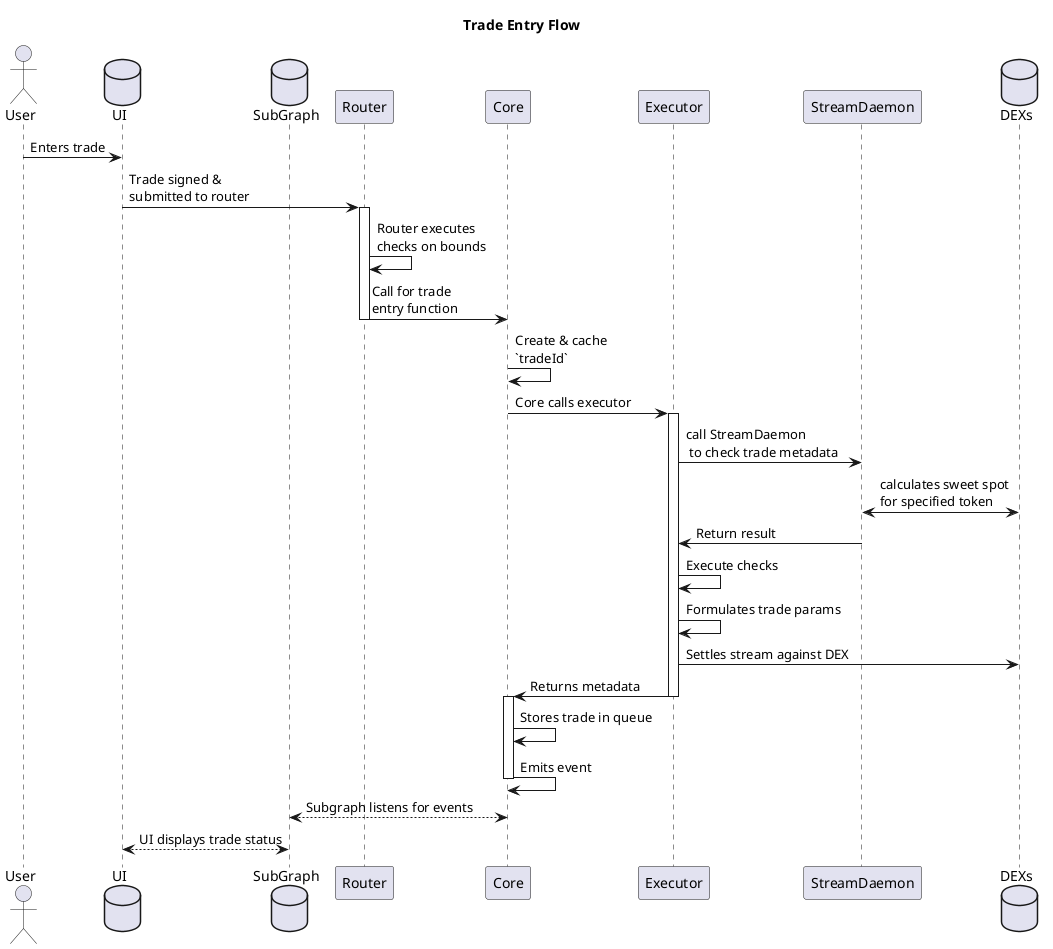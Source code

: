 @startuml Trade Entry
title Trade Entry Flow

actor User
database "UI" as UI
database "SubGraph" as S
participant "Router" as R
participant "Core" as C
participant "Executor" as E
participant "StreamDaemon" as SD
database "DEXs" as DEX

' == Authentication ==

User -> UI: Enters trade
UI -> R: Trade signed &\nsubmitted to router
activate R
R -> R: Router executes\nchecks on bounds
R -> C: Call for trade\nentry function
deactivate R
C -> C: Create & cache\n`tradeId`
C -> E: Core calls executor
activate E
E -> SD: call StreamDaemon\n to check trade metadata
SD <-> DEX: calculates sweet spot \nfor specified token
SD -> E: Return result
E -> E: Execute checks
E -> E: Formulates trade params
E -> DEX: Settles stream against DEX
E -> C: Returns metadata
deactivate E
activate C
C -> C: Stores trade in queue
C -> C: Emits event
deactivate C
S <--> C: Subgraph listens for events
UI <--> S: UI displays trade status
@enduml
